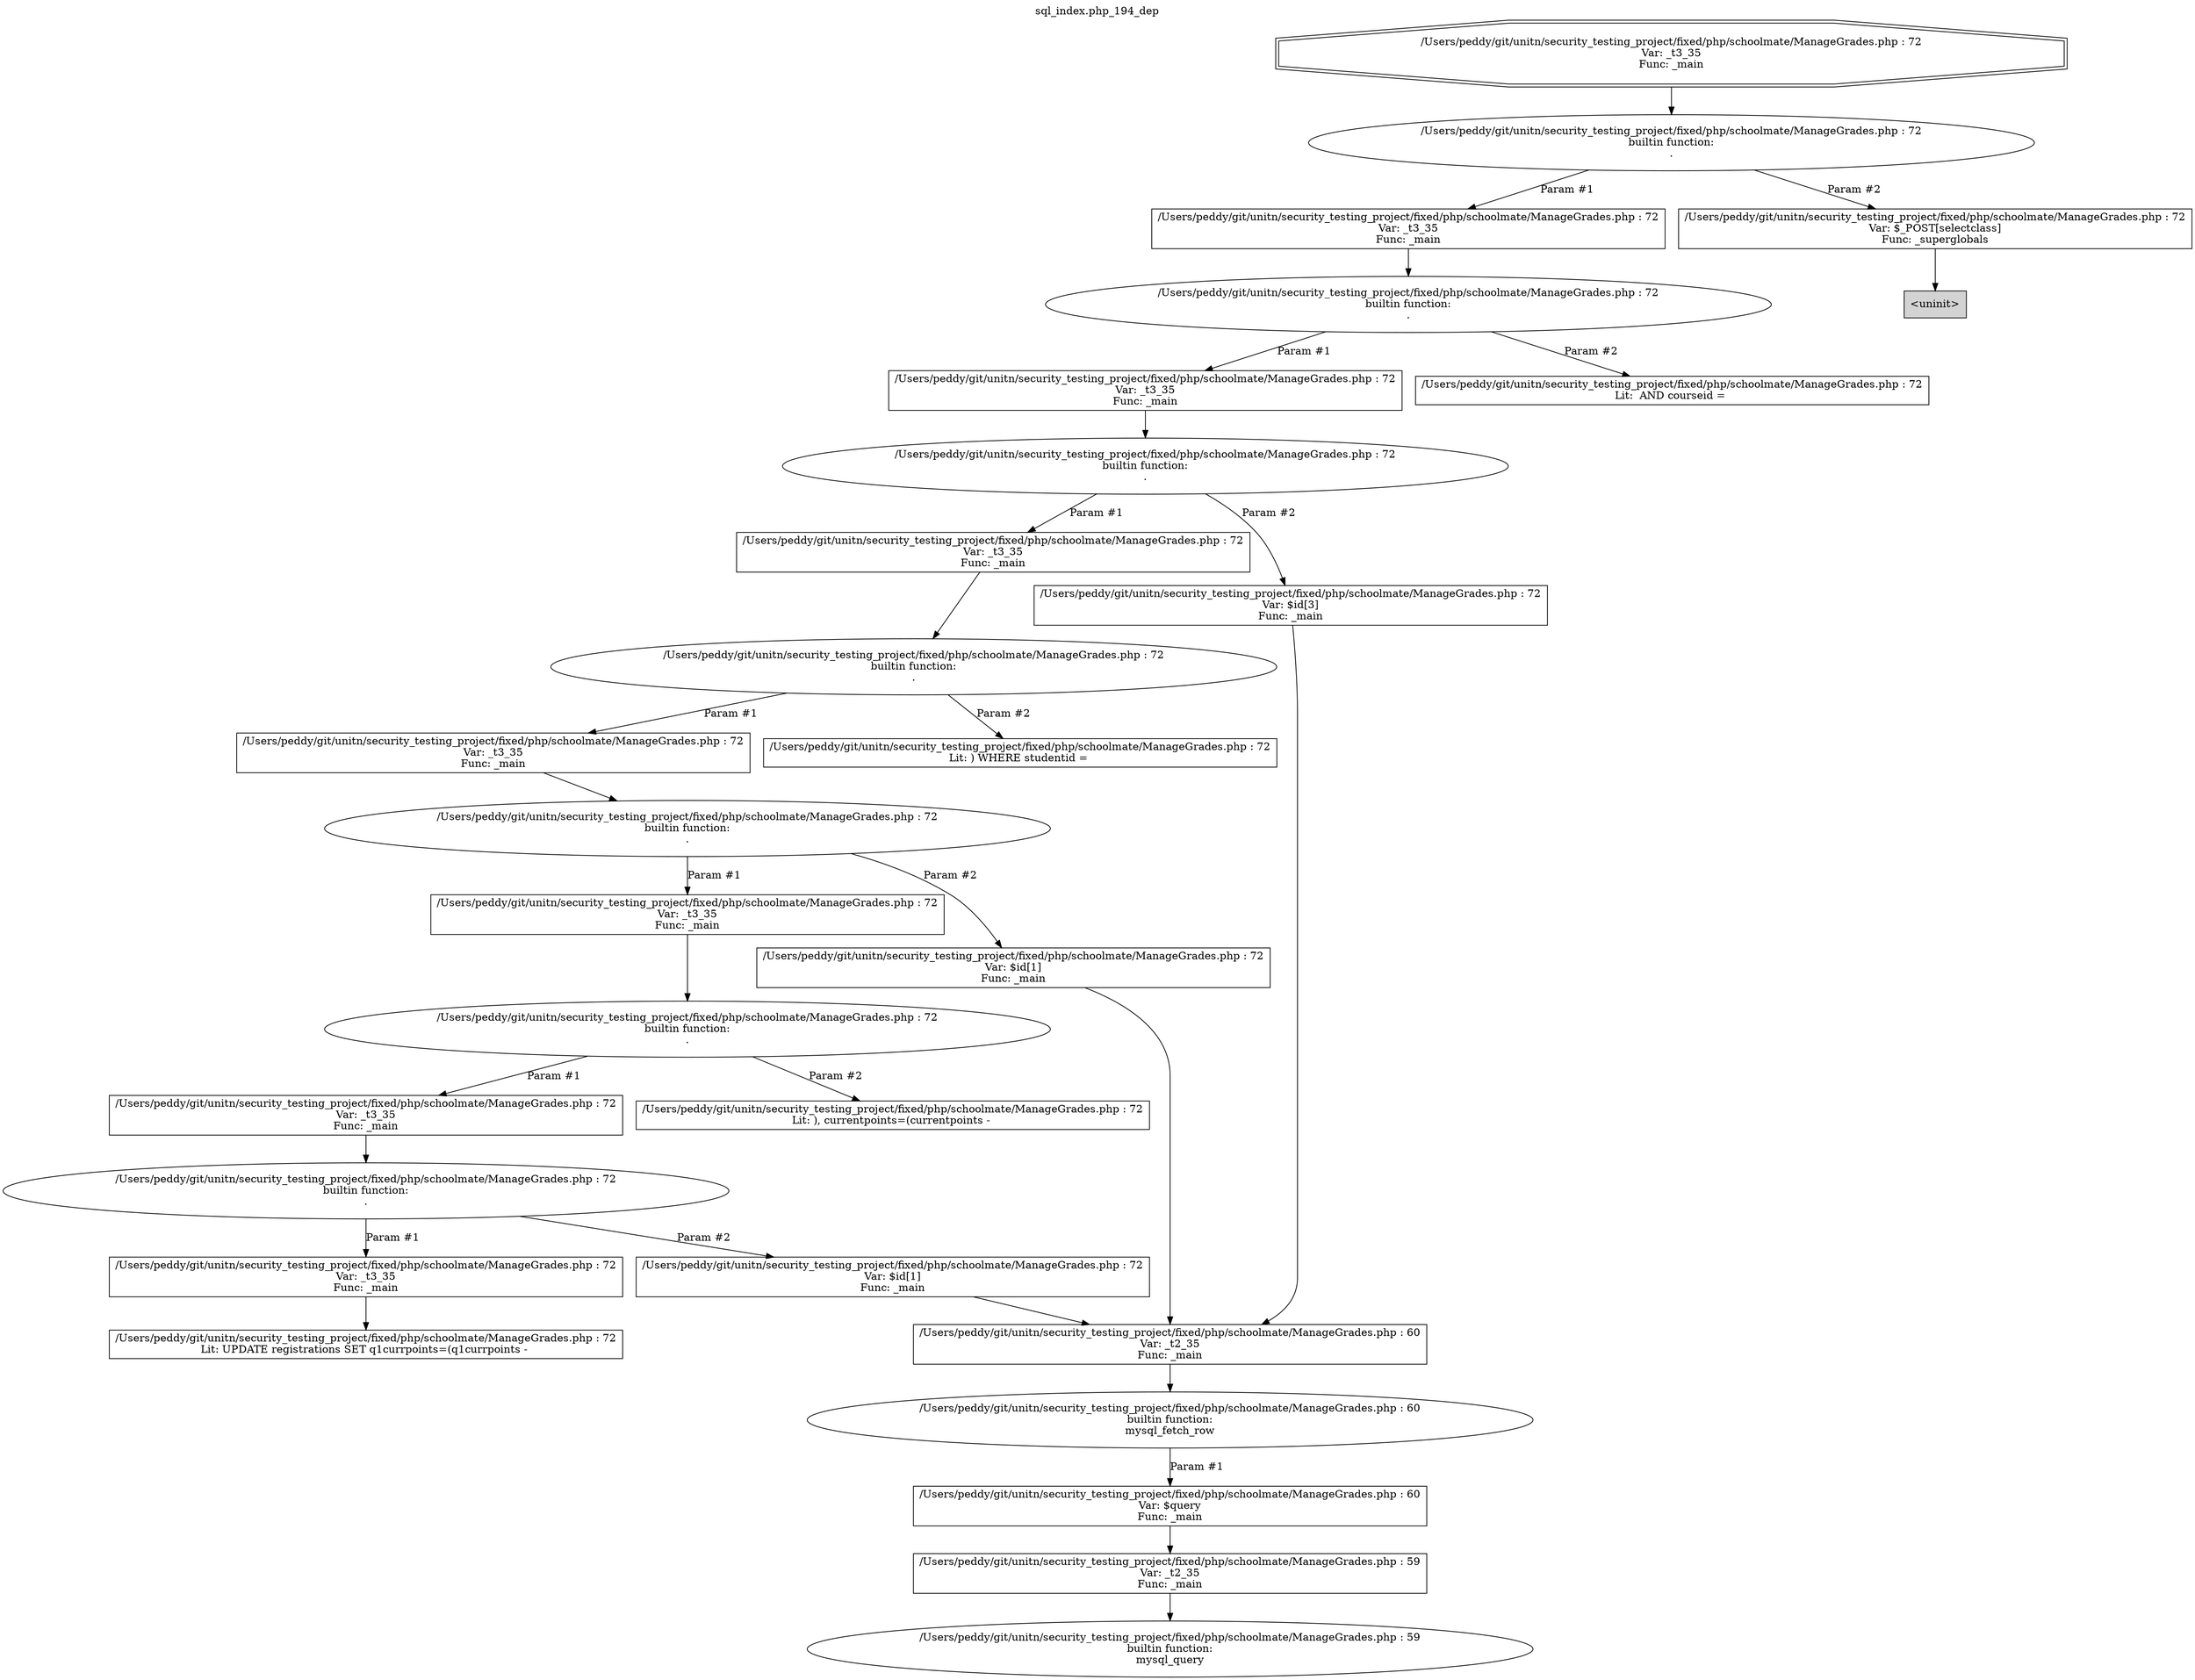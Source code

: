 digraph cfg {
  label="sql_index.php_194_dep";
  labelloc=t;
  n1 [shape=doubleoctagon, label="/Users/peddy/git/unitn/security_testing_project/fixed/php/schoolmate/ManageGrades.php : 72\nVar: _t3_35\nFunc: _main\n"];
  n2 [shape=ellipse, label="/Users/peddy/git/unitn/security_testing_project/fixed/php/schoolmate/ManageGrades.php : 72\nbuiltin function:\n.\n"];
  n3 [shape=box, label="/Users/peddy/git/unitn/security_testing_project/fixed/php/schoolmate/ManageGrades.php : 72\nVar: _t3_35\nFunc: _main\n"];
  n4 [shape=ellipse, label="/Users/peddy/git/unitn/security_testing_project/fixed/php/schoolmate/ManageGrades.php : 72\nbuiltin function:\n.\n"];
  n5 [shape=box, label="/Users/peddy/git/unitn/security_testing_project/fixed/php/schoolmate/ManageGrades.php : 72\nVar: _t3_35\nFunc: _main\n"];
  n6 [shape=ellipse, label="/Users/peddy/git/unitn/security_testing_project/fixed/php/schoolmate/ManageGrades.php : 72\nbuiltin function:\n.\n"];
  n7 [shape=box, label="/Users/peddy/git/unitn/security_testing_project/fixed/php/schoolmate/ManageGrades.php : 72\nVar: _t3_35\nFunc: _main\n"];
  n8 [shape=ellipse, label="/Users/peddy/git/unitn/security_testing_project/fixed/php/schoolmate/ManageGrades.php : 72\nbuiltin function:\n.\n"];
  n9 [shape=box, label="/Users/peddy/git/unitn/security_testing_project/fixed/php/schoolmate/ManageGrades.php : 72\nVar: _t3_35\nFunc: _main\n"];
  n10 [shape=ellipse, label="/Users/peddy/git/unitn/security_testing_project/fixed/php/schoolmate/ManageGrades.php : 72\nbuiltin function:\n.\n"];
  n11 [shape=box, label="/Users/peddy/git/unitn/security_testing_project/fixed/php/schoolmate/ManageGrades.php : 72\nVar: _t3_35\nFunc: _main\n"];
  n12 [shape=ellipse, label="/Users/peddy/git/unitn/security_testing_project/fixed/php/schoolmate/ManageGrades.php : 72\nbuiltin function:\n.\n"];
  n13 [shape=box, label="/Users/peddy/git/unitn/security_testing_project/fixed/php/schoolmate/ManageGrades.php : 72\nVar: _t3_35\nFunc: _main\n"];
  n14 [shape=ellipse, label="/Users/peddy/git/unitn/security_testing_project/fixed/php/schoolmate/ManageGrades.php : 72\nbuiltin function:\n.\n"];
  n15 [shape=box, label="/Users/peddy/git/unitn/security_testing_project/fixed/php/schoolmate/ManageGrades.php : 72\nVar: _t3_35\nFunc: _main\n"];
  n16 [shape=box, label="/Users/peddy/git/unitn/security_testing_project/fixed/php/schoolmate/ManageGrades.php : 72\nLit: UPDATE registrations SET q1currpoints=(q1currpoints - \n"];
  n17 [shape=box, label="/Users/peddy/git/unitn/security_testing_project/fixed/php/schoolmate/ManageGrades.php : 72\nVar: $id[1]\nFunc: _main\n"];
  n18 [shape=box, label="/Users/peddy/git/unitn/security_testing_project/fixed/php/schoolmate/ManageGrades.php : 60\nVar: _t2_35\nFunc: _main\n"];
  n19 [shape=ellipse, label="/Users/peddy/git/unitn/security_testing_project/fixed/php/schoolmate/ManageGrades.php : 60\nbuiltin function:\nmysql_fetch_row\n"];
  n20 [shape=box, label="/Users/peddy/git/unitn/security_testing_project/fixed/php/schoolmate/ManageGrades.php : 60\nVar: $query\nFunc: _main\n"];
  n21 [shape=box, label="/Users/peddy/git/unitn/security_testing_project/fixed/php/schoolmate/ManageGrades.php : 59\nVar: _t2_35\nFunc: _main\n"];
  n22 [shape=ellipse, label="/Users/peddy/git/unitn/security_testing_project/fixed/php/schoolmate/ManageGrades.php : 59\nbuiltin function:\nmysql_query\n"];
  n23 [shape=box, label="/Users/peddy/git/unitn/security_testing_project/fixed/php/schoolmate/ManageGrades.php : 72\nLit: ), currentpoints=(currentpoints - \n"];
  n24 [shape=box, label="/Users/peddy/git/unitn/security_testing_project/fixed/php/schoolmate/ManageGrades.php : 72\nVar: $id[1]\nFunc: _main\n"];
  n25 [shape=box, label="/Users/peddy/git/unitn/security_testing_project/fixed/php/schoolmate/ManageGrades.php : 72\nLit: ) WHERE studentid = \n"];
  n26 [shape=box, label="/Users/peddy/git/unitn/security_testing_project/fixed/php/schoolmate/ManageGrades.php : 72\nVar: $id[3]\nFunc: _main\n"];
  n27 [shape=box, label="/Users/peddy/git/unitn/security_testing_project/fixed/php/schoolmate/ManageGrades.php : 72\nLit:  AND courseid = \n"];
  n28 [shape=box, label="/Users/peddy/git/unitn/security_testing_project/fixed/php/schoolmate/ManageGrades.php : 72\nVar: $_POST[selectclass]\nFunc: _superglobals\n"];
  n29 [shape=box, label="<uninit>",style=filled];
  n1 -> n2;
  n3 -> n4;
  n5 -> n6;
  n7 -> n8;
  n9 -> n10;
  n11 -> n12;
  n13 -> n14;
  n15 -> n16;
  n14 -> n15[label="Param #1"];
  n14 -> n17[label="Param #2"];
  n18 -> n19;
  n21 -> n22;
  n20 -> n21;
  n19 -> n20[label="Param #1"];
  n17 -> n18;
  n12 -> n13[label="Param #1"];
  n12 -> n23[label="Param #2"];
  n10 -> n11[label="Param #1"];
  n10 -> n24[label="Param #2"];
  n24 -> n18;
  n8 -> n9[label="Param #1"];
  n8 -> n25[label="Param #2"];
  n6 -> n7[label="Param #1"];
  n6 -> n26[label="Param #2"];
  n26 -> n18;
  n4 -> n5[label="Param #1"];
  n4 -> n27[label="Param #2"];
  n2 -> n3[label="Param #1"];
  n2 -> n28[label="Param #2"];
  n28 -> n29;
}
